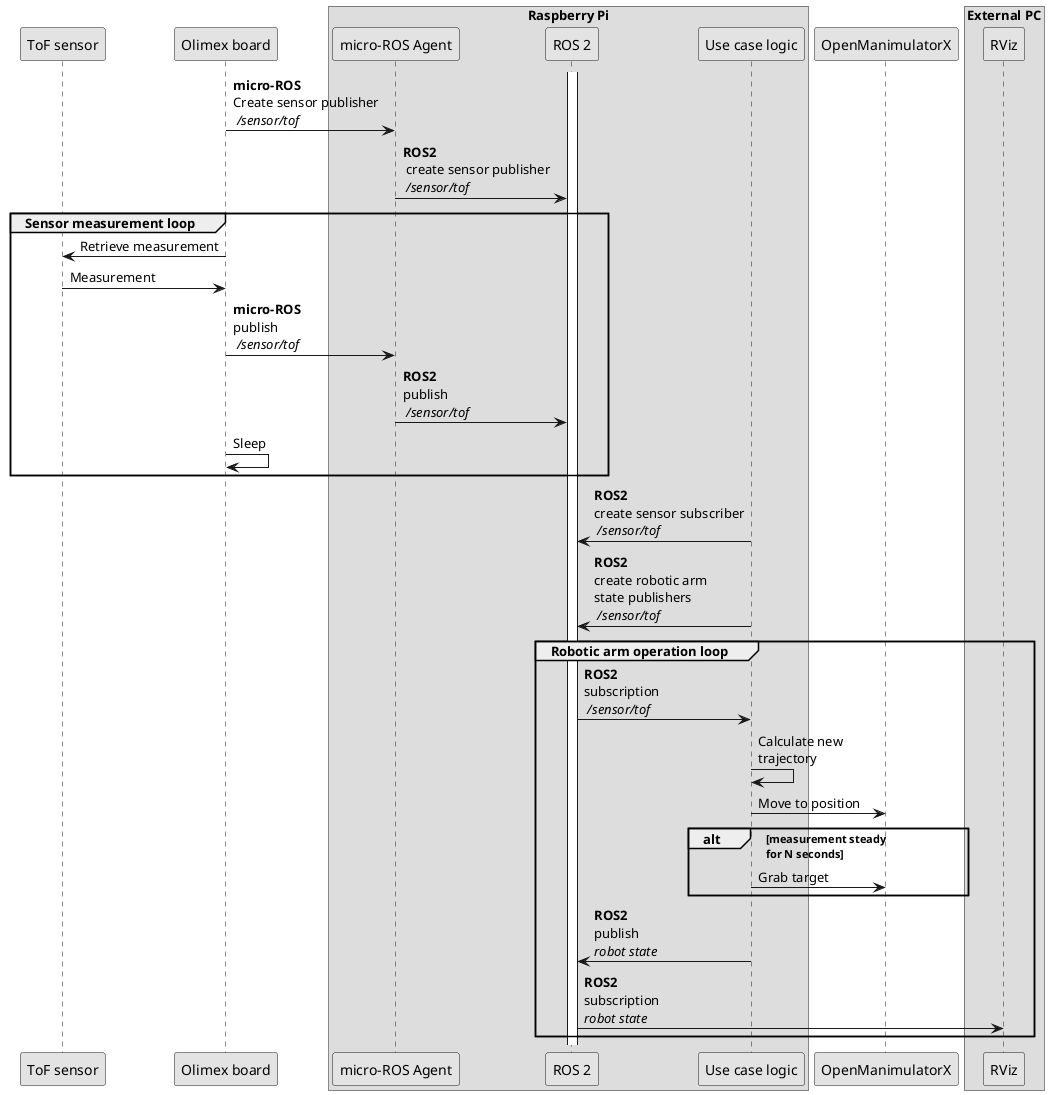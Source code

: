 [plantuml, svg, %interactive]
@startuml 
    skinparam backgroundColor #FFF
    skinparam monochrome true

    participant "ToF sensor" as tof
    participant "Olimex board" as olimex
    box "Raspberry Pi"
        participant "micro-ROS Agent" as urosagent
        participant "ROS 2" as ros2
        participant "Use case logic" as openmanipulator_sf
    end box
    participant "OpenManimulatorX" as openmanipulator
    box "External PC"
        participant "RViz" as rviz
    end box


    activate ros2

    olimex -> urosagent: **micro-ROS**\nCreate sensor publisher\n ///sensor/tof//
    urosagent -> ros2: **ROS2**\n create sensor publisher\n ///sensor/tof//
    group Sensor measurement loop
        olimex -> tof: Retrieve measurement 
        tof -> olimex: Measurement
        olimex -> urosagent: **micro-ROS**\npublish\n ///sensor/tof//
        urosagent -> ros2: **ROS2**\npublish\n ///sensor/tof//
        olimex -> olimex: Sleep
    end

    openmanipulator_sf -> ros2: **ROS2**\ncreate sensor subscriber\n ///sensor/tof//
    openmanipulator_sf -> ros2: **ROS2**\ncreate robotic arm\nstate publishers\n ///sensor/tof//

    group Robotic arm operation loop
        ros2 -> openmanipulator_sf: **ROS2**\nsubscription\n ///sensor/tof//
        openmanipulator_sf -> openmanipulator_sf: Calculate new\ntrajectory
        openmanipulator_sf -> openmanipulator: Move to position
        alt measurement steady\nfor N seconds
            openmanipulator_sf -> openmanipulator: Grab target
        end
        openmanipulator_sf -> ros2: **ROS2**\npublish\n//robot state//
        ros2 -> rviz: **ROS2**\nsubscription\n//robot state//

    end

@enduml
